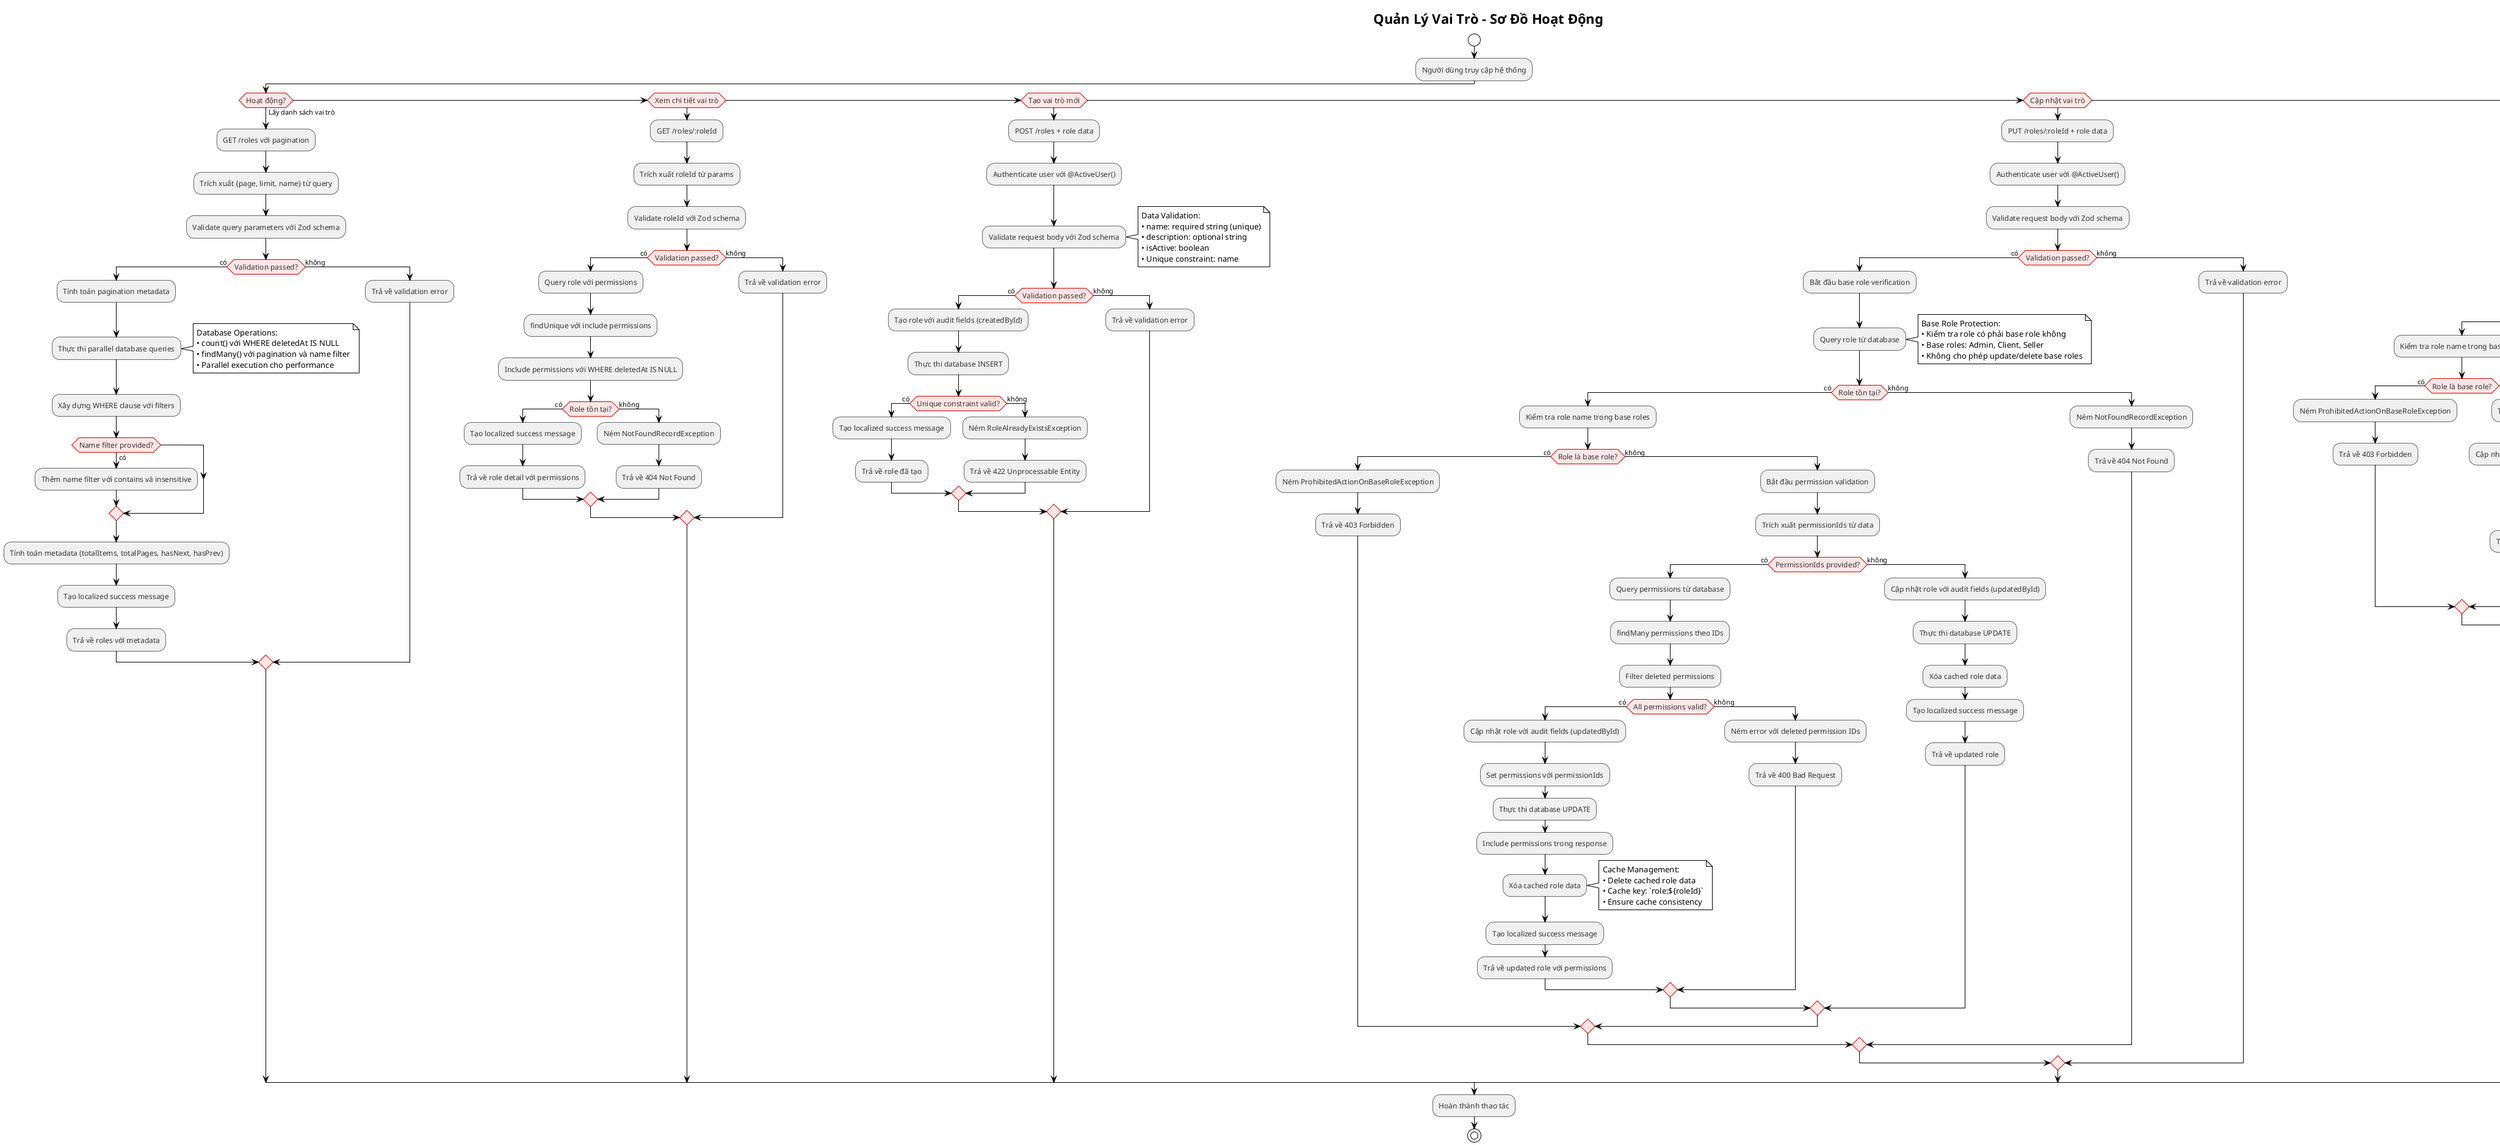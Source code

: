 @startuml Role Management Activity Diagram
!theme plain
skinparam backgroundColor #FFFFFF
skinparam activityFontSize 12
skinparam activityFontColor #333333
skinparam activityBorderColor #666666
skinparam activityBackgroundColor #F0F0F0
skinparam activityDiamondBackgroundColor #FFE6E6
skinparam activityDiamondBorderColor #CC0000

title Quản Lý Vai Trò - Sơ Đồ Hoạt Động

start

:Người dùng truy cập hệ thống;

if (Hoạt động?) then (Lấy danh sách vai trò)
  :GET /roles với pagination;
  :Trích xuất {page, limit, name} từ query;
  :Validate query parameters với Zod schema;
  if (Validation passed?) then (có)
    :Tính toán pagination metadata;
    :Thực thi parallel database queries;
    note right
      Database Operations:
      • count() với WHERE deletedAt IS NULL
      • findMany() với pagination và name filter
      • Parallel execution cho performance
      end note
    :Xây dựng WHERE clause với filters;
    if (Name filter provided?) then (có)
      :Thêm name filter với contains và insensitive;
    endif
    :Tính toán metadata (totalItems, totalPages, hasNext, hasPrev);
    :Tạo localized success message;
    :Trả về roles với metadata;
  else (không)
    :Trả về validation error;
  endif

elseif (Xem chi tiết vai trò)
  :GET /roles/:roleId;
  :Trích xuất roleId từ params;
  :Validate roleId với Zod schema;
  if (Validation passed?) then (có)
    :Query role với permissions;
    :findUnique với include permissions;
    :Include permissions với WHERE deletedAt IS NULL;
    if (Role tồn tại?) then (có)
      :Tạo localized success message;
      :Trả về role detail với permissions;
    else (không)
      :Ném NotFoundRecordException;
      :Trả về 404 Not Found;
    endif
  else (không)
    :Trả về validation error;
  endif

elseif (Tạo vai trò mới)
  :POST /roles + role data;
  :Authenticate user với @ActiveUser();
  :Validate request body với Zod schema;
  note right
    Data Validation:
    • name: required string (unique)
    • description: optional string
    • isActive: boolean
    • Unique constraint: name
    end note
  if (Validation passed?) then (có)
    :Tạo role với audit fields (createdById);
    :Thực thi database INSERT;
    if (Unique constraint valid?) then (có)
      :Tạo localized success message;
      :Trả về role đã tạo;
    else (không)
      :Ném RoleAlreadyExistsException;
      :Trả về 422 Unprocessable Entity;
    endif
  else (không)
    :Trả về validation error;
  endif

elseif (Cập nhật vai trò)
  :PUT /roles/:roleId + role data;
  :Authenticate user với @ActiveUser();
  :Validate request body với Zod schema;
  if (Validation passed?) then (có)
    :Bắt đầu base role verification;
    :Query role từ database;
    note right
      Base Role Protection:
      • Kiểm tra role có phải base role không
      • Base roles: Admin, Client, Seller
      • Không cho phép update/delete base roles
      end note
    if (Role tồn tại?) then (có)
      :Kiểm tra role name trong base roles;
      if (Role là base role?) then (có)
        :Ném ProhibitedActionOnBaseRoleException;
        :Trả về 403 Forbidden;
      else (không)
        :Bắt đầu permission validation;
        :Trích xuất permissionIds từ data;
        if (PermissionIds provided?) then (có)
          :Query permissions từ database;
          :findMany permissions theo IDs;
          :Filter deleted permissions;
          if (All permissions valid?) then (có)
            :Cập nhật role với audit fields (updatedById);
            :Set permissions với permissionIds;
            :Thực thi database UPDATE;
            :Include permissions trong response;
            :Xóa cached role data;
            note right
              Cache Management:
              • Delete cached role data
              • Cache key: `role:${roleId}`
              • Ensure cache consistency
              end note
            :Tạo localized success message;
            :Trả về updated role với permissions;
          else (không)
            :Ném error với deleted permission IDs;
            :Trả về 400 Bad Request;
          endif
        else (không)
          :Cập nhật role với audit fields (updatedById);
          :Thực thi database UPDATE;
          :Xóa cached role data;
          :Tạo localized success message;
          :Trả về updated role;
        endif
      endif
    else (không)
      :Ném NotFoundRecordException;
      :Trả về 404 Not Found;
    endif
  else (không)
    :Trả về validation error;
  endif

elseif (Xóa vai trò)
  :DELETE /roles/:roleId;
  :Authenticate user với @ActiveUser();
  if (Validation passed?) then (có)
    :Bắt đầu base role verification;
    :Query role từ database;
    if (Role tồn tại?) then (có)
      :Kiểm tra role name trong base roles;
      if (Role là base role?) then (có)
        :Ném ProhibitedActionOnBaseRoleException;
        :Trả về 403 Forbidden;
      else (không)
        :Thực thi soft delete operation;
        :Cập nhật role với deletedAt và deletedById;
        :Xóa cached role data;
        :Tạo localized success message;
        :Trả về success response;
      endif
    else (không)
      :Ném NotFoundRecordException;
      :Trả về 404 Not Found;
    endif
  else (không)
    :Trả về validation error;
  endif

else (Invalid operation)
  :Trả về 400 Bad Request;
endif

:Hoàn thành thao tác;

stop

@enduml
